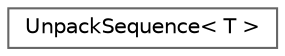 digraph "Graphical Class Hierarchy"
{
 // LATEX_PDF_SIZE
  bgcolor="transparent";
  edge [fontname=Helvetica,fontsize=10,labelfontname=Helvetica,labelfontsize=10];
  node [fontname=Helvetica,fontsize=10,shape=box,height=0.2,width=0.4];
  rankdir="LR";
  Node0 [id="Node000000",label="UnpackSequence\< T \>",height=0.2,width=0.4,color="grey40", fillcolor="white", style="filled",URL="$d1/d36/structUnpackSequence.html",tooltip=" "];
}
